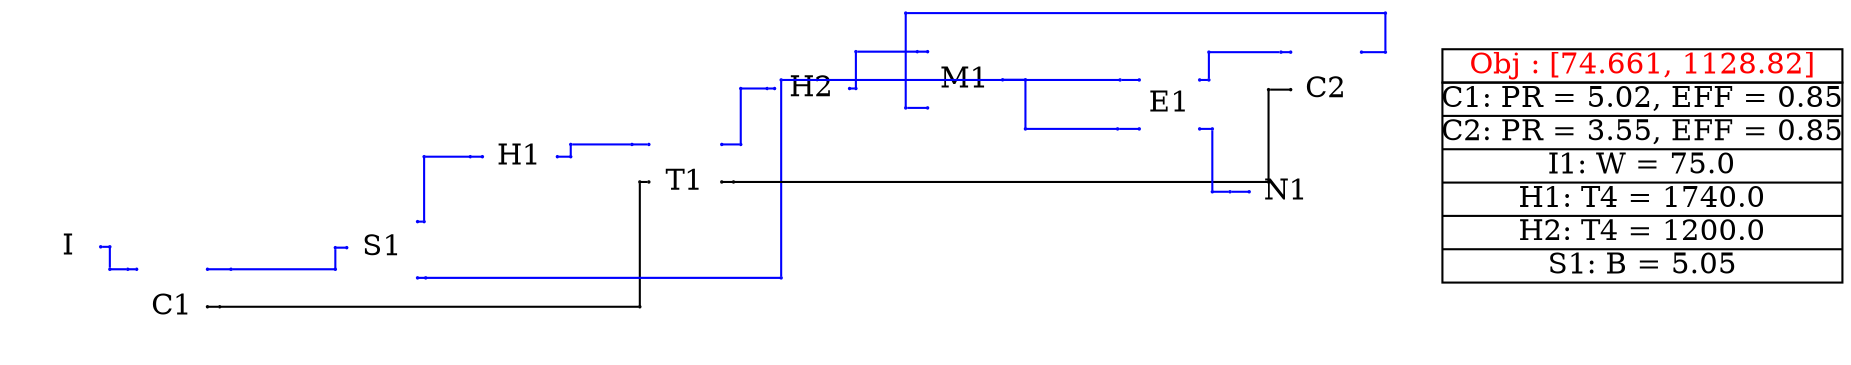 graph sample31 {
	sizeNode1 [label="" color=white fixedsize=true height=0.01 pos="0,0!" shape=point width=0.01]
	sizeNode2 [label="" color=white fixedsize=true height=0.01 pos="8.88888888888889,2.3131944444444446!" shape=point width=0.01]
	configuration [label="{C1:  PR = 5.02, EFF = 0.85|C2:  PR = 3.55, EFF = 0.85|I1:  W = 75.0|H1:  T4 = 1740.0|H2:  T4 = 1200.0|S1:  B = 5.05}" color=black fixedsize=true height=1.3333333333333333 pos="10.88888888888889,1.1565972222222223!" shape=record width=2.6666666666666665]
	obj [label="Obj : [74.661, 1128.82]" color=black fixedsize=true fontcolor=red height=0.2222222222222222 pos="10.88888888888889,1.9343750000000002!" shape=box width=2.6666666666666665]
	graph [layout=neato overlap=true]
	1 [label="" color=white height=0 image="C:\Users\57725\Desktop\work\component\\I.png" pos="0.39548562355327854,0.7282952527746089!" shape=box width=0]
	"1Label" [label=I color=white fixedsize=true height=0.2222222222222222 pos="0.39548562355327854,0.7282952527746089!" shape=box style=filled width=0.2222222222222222]
	2 [label="" color=white height=0 image="C:\Users\57725\Desktop\work\component\\C.png" pos="1.0865931833226958,0.32862837667360534!" shape=box width=0]
	"2Label" [label=C1 color=white fixedsize=true height=0.2222222222222222 pos="1.0865931833226958,0.32862837667360534!" shape=box style=filled width=0.2222222222222222]
	3 [label="" color=white height=0 image="C:\Users\57725\Desktop\work\component\\S.png" pos="2.4870465181468995,0.7226682317744864!" shape=box width=0]
	"3Label" [label=S1 color=white fixedsize=true height=0.2222222222222222 pos="2.4870465181468995,0.7226682317744864!" shape=box style=filled width=0.2222222222222222]
	4 [label="" color=white height=0 image="C:\Users\57725\Desktop\work\component\\T.png" pos="4.508204721100275,1.1607189255694126!" shape=box width=0]
	"4Label" [label=T1 color=white fixedsize=true height=0.2222222222222222 pos="4.508204721100275,1.1607189255694126!" shape=box style=filled width=0.2222222222222222]
	5 [label="" color=white height=0 image="C:\Users\57725\Desktop\work\component\\H.png" pos="3.4053681338138713,1.3291109575740843!" shape=box width=0]
	"5Label" [label=H1 color=white fixedsize=true height=0.2222222222222222 pos="3.4053681338138713,1.3291109575740843!" shape=box style=filled width=0.2222222222222222]
	6 [label="" color=white height=0 image="C:\Users\57725\Desktop\work\component\\E.png" pos="7.73588815680492,1.681047981273055!" shape=box width=0]
	"6Label" [label=E1 color=white fixedsize=true height=0.2222222222222222 pos="7.73588815680492,1.681047981273055!" shape=box style=filled width=0.2222222222222222]
	7 [label="" color=white height=0 image="C:\Users\57725\Desktop\work\component\\H.png" pos="5.353296948927157,1.7835836705679595!" shape=box width=0]
	"7Label" [label=H2 color=white fixedsize=true height=0.2222222222222222 pos="5.353296948927157,1.7835836705679595!" shape=box style=filled width=0.2222222222222222]
	8 [label="" color=white height=0 image="C:\Users\57725\Desktop\work\component\\C.png" pos="8.780059567999224,1.7761285341454467!" shape=box width=0]
	"8Label" [label=C2 color=white fixedsize=true height=0.2222222222222222 pos="8.780059567999224,1.7761285341454467!" shape=box style=filled width=0.2222222222222222]
	9 [label="" color=white height=0 image="C:\Users\57725\Desktop\work\component\\M.png" pos="6.373481557397891,1.8417857742157357!" shape=box width=0]
	"9Label" [label=M1 color=white fixedsize=true height=0.2222222222222222 pos="6.373481557397891,1.8417857742157357!" shape=box style=filled width=0.2222222222222222]
	10 [label="" color=white height=0 image="C:\Users\57725\Desktop\work\component\\N.png" pos="8.517385706553227,1.0952871284134567!" shape=box width=0]
	"10Label" [label=N1 color=white fixedsize=true height=0.2222222222222222 pos="8.517385706553227,1.0952871284134567!" shape=box style=filled width=0.2222222222222222]
	"1_e" [label="" color=blue fixedsize=true height=0.01 pos="0.6107634013310563,0.7282952527746089!" shape=point width=0.01]
	"1s_e" [label="" color=blue fixedsize=true height=0.01 pos="0.6717495757290717,0.7282952527746089!" shape=point width=0.01]
	"1_e" -- "1s_e" [color=blue]
	C1_nw [label="" color=blue fixedsize=true height=0.01 pos="0.8504820722115847,0.5786283766736053!" shape=point width=0.01]
	C1t_nw [label="" color=blue fixedsize=true height=0.01 pos="0.791151298286669,0.5786283766736053!" shape=point width=0.01]
	C1_nw -- C1t_nw [color=blue]
	blankNode325 [label="" color=blue fixedsize=true height=0.01 pos="0.6717495757290717,0.5786283766736053!" shape=point width=0.01]
	"1s_e" -- blankNode325 [color=blue]
	blankNode325 -- C1t_nw [color=blue]
	C1_ne [label="" color=blue fixedsize=true height=0.01 pos="1.322704294433807,0.5786283766736053!" shape=point width=0.01]
	C1s_ne [label="" color=blue fixedsize=true height=0.01 pos="1.4794865733947056,0.5786283766736053!" shape=point width=0.01]
	C1_ne -- C1s_ne [color=blue]
	S1_w [label="" color=blue fixedsize=true height=0.01 pos="2.2509354070357883,0.7226682317744864!" shape=point width=0.01]
	S1t_w [label="" color=blue fixedsize=true height=0.01 pos="2.1750279403376602,0.7226682317744864!" shape=point width=0.01]
	S1_w -- S1t_w [color=blue]
	blankNode326 [label="" color=blue fixedsize=true height=0.01 pos="2.1750279403376602,0.5786283766736053!" shape=point width=0.01]
	C1s_ne -- blankNode326 [color=blue]
	blankNode326 -- S1t_w [color=blue]
	C1_e [label="" color=black fixedsize=true height=0.01 pos="1.322704294433807,0.32862837667360534!" shape=point width=0.01]
	C1s_e [label="" color=black fixedsize=true height=0.01 pos="1.4041095280260838,0.32862837667360534!" shape=point width=0.01]
	C1_e -- C1s_e [color=black]
	T1_w [label="" color=black fixedsize=true height=0.01 pos="4.265149165544719,1.1607189255694126!" shape=point width=0.01]
	T1t_w [label="" color=black fixedsize=true height=0.01 pos="4.204909317529881,1.1607189255694126!" shape=point width=0.01]
	T1_w -- T1t_w [color=black]
	blankNode327 [label="" color=black fixedsize=true height=0.01 pos="4.204909317529881,0.32862837667360534!" shape=point width=0.01]
	C1s_e -- blankNode327 [color=black]
	blankNode327 -- T1t_w [color=black]
	S1_ne [label="" color=blue fixedsize=true height=0.01 pos="2.7231576292580106,0.8962793428855975!" shape=point width=0.01]
	S1s_ne [label="" color=blue fixedsize=true height=0.01 pos="2.766901235757461,0.8962793428855975!" shape=point width=0.01]
	S1_ne -- S1s_ne [color=blue]
	H1_w [label="" color=blue fixedsize=true height=0.01 pos="3.1553681338138713,1.3291109575740843!" shape=point width=0.01]
	H1t_w [label="" color=blue fixedsize=true height=0.01 pos="3.0749881542734636,1.3291109575740843!" shape=point width=0.01]
	H1_w -- H1t_w [color=blue]
	blankNode328 [label="" color=blue fixedsize=true height=0.01 pos="2.766901235757461,1.3291109575740843!" shape=point width=0.01]
	S1s_ne -- blankNode328 [color=blue]
	blankNode328 -- H1t_w [color=blue]
	S1_se [label="" color=blue fixedsize=true height=0.01 pos="2.7231576292580106,0.5212793428855975!" shape=point width=0.01]
	S1s_se [label="" color=blue fixedsize=true height=0.01 pos="2.7776652409807108,0.5212793428855975!" shape=point width=0.01]
	S1_se -- S1s_se [color=blue]
	E1_nw [label="" color=blue fixedsize=true height=0.01 pos="7.534499267916031,1.8407702034952773!" shape=point width=0.01]
	E1t_nw [label="" color=blue fixedsize=true height=0.01 pos="7.406401291763664,1.8407702034952773!" shape=point width=0.01]
	E1_nw -- E1t_nw [color=blue]
	blankNode329 [label="" color=blue fixedsize=true height=0.01 pos="5.147242386247911,0.5212793428855975!" shape=point width=0.01]
	blankNode330 [label="" color=blue fixedsize=true height=0.01 pos="5.147242386247911,1.8407702034952773!" shape=point width=0.01]
	S1s_se -- blankNode329 [color=blue]
	blankNode329 -- blankNode330 [color=blue]
	blankNode330 -- E1t_nw [color=blue]
	H1_e [label="" color=blue fixedsize=true height=0.01 pos="3.655368133813871,1.3291109575740843!" shape=point width=0.01]
	H1s_e [label="" color=blue fixedsize=true height=0.01 pos="3.744384960421506,1.3291109575740843!" shape=point width=0.01]
	H1_e -- H1s_e [color=blue]
	T1_nw [label="" color=blue fixedsize=true height=0.01 pos="4.265149165544719,1.4107189255694126!" shape=point width=0.01]
	T1t_nw [label="" color=blue fixedsize=true height=0.01 pos="4.152367552564737,1.4107189255694126!" shape=point width=0.01]
	T1_nw -- T1t_nw [color=blue]
	blankNode331 [label="" color=blue fixedsize=true height=0.01 pos="3.744384960421506,1.4107189255694126!" shape=point width=0.01]
	H1s_e -- blankNode331 [color=blue]
	blankNode331 -- T1t_nw [color=blue]
	T1_ne [label="" color=blue fixedsize=true height=0.01 pos="4.751260276655831,1.4107189255694126!" shape=point width=0.01]
	T1s_ne [label="" color=blue fixedsize=true height=0.01 pos="4.877814475959063,1.4107189255694126!" shape=point width=0.01]
	T1_ne -- T1s_ne [color=blue]
	H2_w [label="" color=blue fixedsize=true height=0.01 pos="5.103296948927157,1.7835836705679595!" shape=point width=0.01]
	H2t_w [label="" color=blue fixedsize=true height=0.01 pos="5.054120719892839,1.7835836705679595!" shape=point width=0.01]
	H2_w -- H2t_w [color=blue]
	blankNode332 [label="" color=blue fixedsize=true height=0.01 pos="4.877814475959063,1.7835836705679595!" shape=point width=0.01]
	T1s_ne -- blankNode332 [color=blue]
	blankNode332 -- H2t_w [color=blue]
	T1_e [label="" color=black fixedsize=true height=0.01 pos="4.751260276655831,1.1607189255694126!" shape=point width=0.01]
	T1s_e [label="" color=black fixedsize=true height=0.01 pos="4.829489589407133,1.1607189255694126!" shape=point width=0.01]
	T1_e -- T1s_e [color=black]
	C2_w [label="" color=black fixedsize=true height=0.01 pos="8.543948456888112,1.7761285341454467!" shape=point width=0.01]
	C2t_w [label="" color=black fixedsize=true height=0.01 pos="8.396414094594117,1.7761285341454467!" shape=point width=0.01]
	C2_w -- C2t_w [color=black]
	blankNode333 [label="" color=black fixedsize=true height=0.01 pos="8.396414094594117,1.1607189255694126!" shape=point width=0.01]
	T1s_e -- blankNode333 [color=black]
	blankNode333 -- C2t_w [color=black]
	H2_e [label="" color=blue fixedsize=true height=0.01 pos="5.603296948927157,1.7835836705679595!" shape=point width=0.01]
	H2s_e [label="" color=blue fixedsize=true height=0.01 pos="5.645394827757011,1.7835836705679595!" shape=point width=0.01]
	H2_e -- H2s_e [color=blue]
	M1_nw [label="" color=blue fixedsize=true height=0.01 pos="6.123481557397891,2.0292857742157357!" shape=point width=0.01]
	M1t_nw [label="" color=blue fixedsize=true height=0.01 pos="6.0547945205080715,2.0292857742157357!" shape=point width=0.01]
	M1_nw -- M1t_nw [color=blue]
	blankNode334 [label="" color=blue fixedsize=true height=0.01 pos="5.645394827757011,2.0292857742157357!" shape=point width=0.01]
	H2s_e -- blankNode334 [color=blue]
	blankNode334 -- M1t_nw [color=blue]
	M1_e [label="" color=blue fixedsize=true height=0.01 pos="6.623481557397891,1.8417857742157357!" shape=point width=0.01]
	M1s_e [label="" color=blue fixedsize=true height=0.01 pos="6.775713003345873,1.8417857742157357!" shape=point width=0.01]
	M1_e -- M1s_e [color=blue]
	E1_sw [label="" color=blue fixedsize=true height=0.01 pos="7.534499267916031,1.5143813146063883!" shape=point width=0.01]
	E1t_sw [label="" color=blue fixedsize=true height=0.01 pos="7.390024984910379,1.5143813146063883!" shape=point width=0.01]
	E1_sw -- E1t_sw [color=blue]
	blankNode335 [label="" color=blue fixedsize=true height=0.01 pos="6.775713003345873,1.5143813146063883!" shape=point width=0.01]
	M1s_e -- blankNode335 [color=blue]
	blankNode335 -- E1t_sw [color=blue]
	E1_ne [label="" color=blue fixedsize=true height=0.01 pos="7.937277045693809,1.8407702034952773!" shape=point width=0.01]
	E1s_ne [label="" color=blue fixedsize=true height=0.01 pos="7.998671149833547,1.8407702034952773!" shape=point width=0.01]
	E1_ne -- E1s_ne [color=blue]
	C2_nw [label="" color=blue fixedsize=true height=0.01 pos="8.543948456888112,2.0261285341454465!" shape=point width=0.01]
	C2t_nw [label="" color=blue fixedsize=true height=0.01 pos="8.479300916199783,2.0261285341454465!" shape=point width=0.01]
	C2_nw -- C2t_nw [color=blue]
	blankNode336 [label="" color=blue fixedsize=true height=0.01 pos="7.998671149833547,2.0261285341454465!" shape=point width=0.01]
	E1s_ne -- blankNode336 [color=blue]
	blankNode336 -- C2t_nw [color=blue]
	E1_se [label="" color=blue fixedsize=true height=0.01 pos="7.937277045693809,1.5143813146063883!" shape=point width=0.01]
	E1s_se [label="" color=blue fixedsize=true height=0.01 pos="8.021595285784795,1.5143813146063883!" shape=point width=0.01]
	E1_se -- E1s_se [color=blue]
	N1_w [label="" color=blue fixedsize=true height=0.01 pos="8.267385706553227,1.0952871284134567!" shape=point width=0.01]
	N1t_w [label="" color=blue fixedsize=true height=0.01 pos="8.139475160416062,1.0952871284134567!" shape=point width=0.01]
	N1_w -- N1t_w [color=blue]
	blankNode337 [label="" color=blue fixedsize=true height=0.01 pos="8.021595285784795,1.0952871284134567!" shape=point width=0.01]
	E1s_se -- blankNode337 [color=blue]
	blankNode337 -- N1t_w [color=blue]
	M1_sw [label="" color=blue fixedsize=true height=0.01 pos="6.123481557397891,1.6542857742157357!" shape=point width=0.01]
	M1s_sw [label="" color=blue fixedsize=true height=0.01 pos="5.977574411356398,1.6542857742157357!" shape=point width=0.01]
	M1_sw -- M1s_sw [color=blue]
	C2_ne [label="" color=blue fixedsize=true height=0.01 pos="9.016170679110335,2.0261285341454465!" shape=point width=0.01]
	C2t_ne [label="" color=blue fixedsize=true height=0.01 pos="9.17540711729109,2.0261285341454465!" shape=point width=0.01]
	C2_ne -- C2t_ne [color=blue]
	blankNode338 [label="" color=blue fixedsize=true height=0.01 pos="5.977574411356398,2.2863683996621287!" shape=point width=0.01]
	blankNode339 [label="" color=blue fixedsize=true height=0.01 pos="9.17540711729109,2.2863683996621287!" shape=point width=0.01]
	M1s_sw -- blankNode338 [color=blue]
	blankNode338 -- blankNode339 [color=blue]
	blankNode339 -- C2t_ne [color=blue]
}
